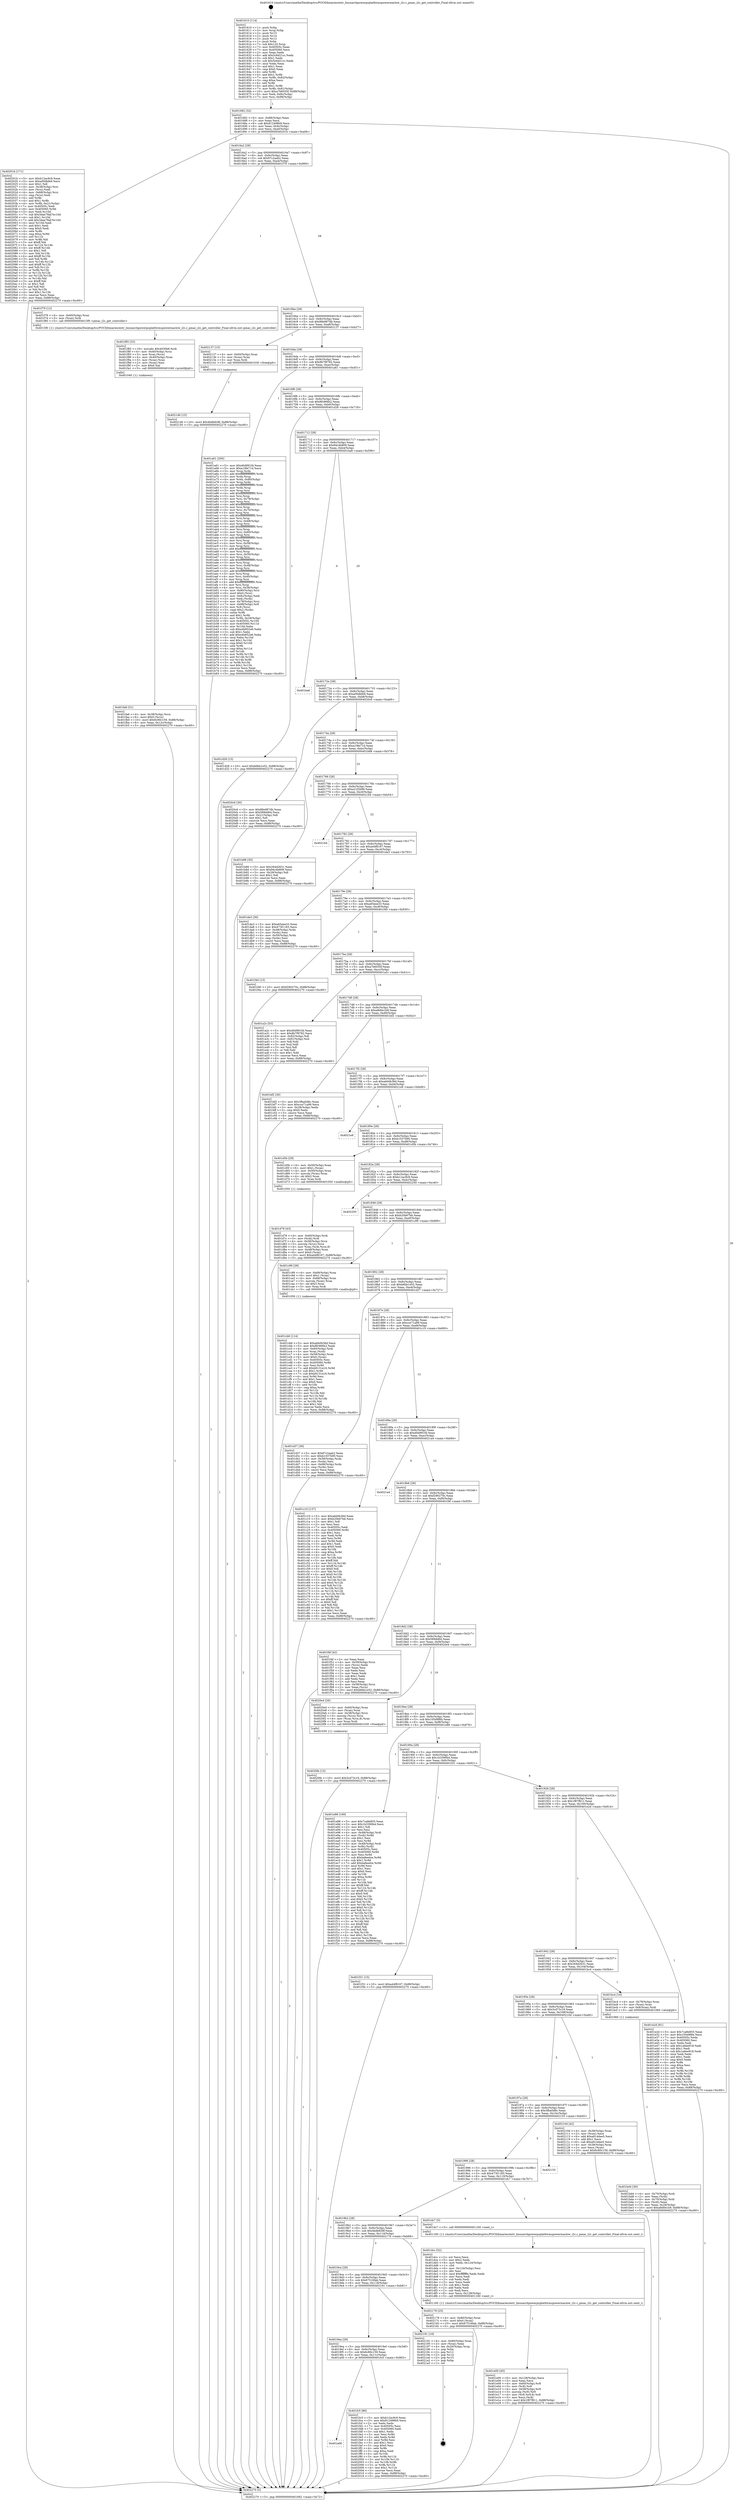 digraph "0x401610" {
  label = "0x401610 (/mnt/c/Users/mathe/Desktop/tcc/POCII/binaries/extr_linuxarchpowerpcplatformspowermaclow_i2c.c_pmac_i2c_get_controller_Final-ollvm.out::main(0))"
  labelloc = "t"
  node[shape=record]

  Entry [label="",width=0.3,height=0.3,shape=circle,fillcolor=black,style=filled]
  "0x401682" [label="{
     0x401682 [32]\l
     | [instrs]\l
     &nbsp;&nbsp;0x401682 \<+6\>: mov -0x88(%rbp),%eax\l
     &nbsp;&nbsp;0x401688 \<+2\>: mov %eax,%ecx\l
     &nbsp;&nbsp;0x40168a \<+6\>: sub $0x812498b9,%ecx\l
     &nbsp;&nbsp;0x401690 \<+6\>: mov %eax,-0x9c(%rbp)\l
     &nbsp;&nbsp;0x401696 \<+6\>: mov %ecx,-0xa0(%rbp)\l
     &nbsp;&nbsp;0x40169c \<+6\>: je 000000000040201b \<main+0xa0b\>\l
  }"]
  "0x40201b" [label="{
     0x40201b [171]\l
     | [instrs]\l
     &nbsp;&nbsp;0x40201b \<+5\>: mov $0xb12ac9c9,%eax\l
     &nbsp;&nbsp;0x402020 \<+5\>: mov $0xa00dbfe9,%ecx\l
     &nbsp;&nbsp;0x402025 \<+2\>: mov $0x1,%dl\l
     &nbsp;&nbsp;0x402027 \<+4\>: mov -0x38(%rbp),%rsi\l
     &nbsp;&nbsp;0x40202b \<+2\>: mov (%rsi),%edi\l
     &nbsp;&nbsp;0x40202d \<+4\>: mov -0x68(%rbp),%rsi\l
     &nbsp;&nbsp;0x402031 \<+2\>: cmp (%rsi),%edi\l
     &nbsp;&nbsp;0x402033 \<+4\>: setl %r8b\l
     &nbsp;&nbsp;0x402037 \<+4\>: and $0x1,%r8b\l
     &nbsp;&nbsp;0x40203b \<+4\>: mov %r8b,-0x21(%rbp)\l
     &nbsp;&nbsp;0x40203f \<+7\>: mov 0x40505c,%edi\l
     &nbsp;&nbsp;0x402046 \<+8\>: mov 0x405060,%r9d\l
     &nbsp;&nbsp;0x40204e \<+3\>: mov %edi,%r10d\l
     &nbsp;&nbsp;0x402051 \<+7\>: sub $0x3dae78af,%r10d\l
     &nbsp;&nbsp;0x402058 \<+4\>: sub $0x1,%r10d\l
     &nbsp;&nbsp;0x40205c \<+7\>: add $0x3dae78af,%r10d\l
     &nbsp;&nbsp;0x402063 \<+4\>: imul %r10d,%edi\l
     &nbsp;&nbsp;0x402067 \<+3\>: and $0x1,%edi\l
     &nbsp;&nbsp;0x40206a \<+3\>: cmp $0x0,%edi\l
     &nbsp;&nbsp;0x40206d \<+4\>: sete %r8b\l
     &nbsp;&nbsp;0x402071 \<+4\>: cmp $0xa,%r9d\l
     &nbsp;&nbsp;0x402075 \<+4\>: setl %r11b\l
     &nbsp;&nbsp;0x402079 \<+3\>: mov %r8b,%bl\l
     &nbsp;&nbsp;0x40207c \<+3\>: xor $0xff,%bl\l
     &nbsp;&nbsp;0x40207f \<+3\>: mov %r11b,%r14b\l
     &nbsp;&nbsp;0x402082 \<+4\>: xor $0xff,%r14b\l
     &nbsp;&nbsp;0x402086 \<+3\>: xor $0x1,%dl\l
     &nbsp;&nbsp;0x402089 \<+3\>: mov %bl,%r15b\l
     &nbsp;&nbsp;0x40208c \<+4\>: and $0xff,%r15b\l
     &nbsp;&nbsp;0x402090 \<+3\>: and %dl,%r8b\l
     &nbsp;&nbsp;0x402093 \<+3\>: mov %r14b,%r12b\l
     &nbsp;&nbsp;0x402096 \<+4\>: and $0xff,%r12b\l
     &nbsp;&nbsp;0x40209a \<+3\>: and %dl,%r11b\l
     &nbsp;&nbsp;0x40209d \<+3\>: or %r8b,%r15b\l
     &nbsp;&nbsp;0x4020a0 \<+3\>: or %r11b,%r12b\l
     &nbsp;&nbsp;0x4020a3 \<+3\>: xor %r12b,%r15b\l
     &nbsp;&nbsp;0x4020a6 \<+3\>: or %r14b,%bl\l
     &nbsp;&nbsp;0x4020a9 \<+3\>: xor $0xff,%bl\l
     &nbsp;&nbsp;0x4020ac \<+3\>: or $0x1,%dl\l
     &nbsp;&nbsp;0x4020af \<+2\>: and %dl,%bl\l
     &nbsp;&nbsp;0x4020b1 \<+3\>: or %bl,%r15b\l
     &nbsp;&nbsp;0x4020b4 \<+4\>: test $0x1,%r15b\l
     &nbsp;&nbsp;0x4020b8 \<+3\>: cmovne %ecx,%eax\l
     &nbsp;&nbsp;0x4020bb \<+6\>: mov %eax,-0x88(%rbp)\l
     &nbsp;&nbsp;0x4020c1 \<+5\>: jmp 0000000000402270 \<main+0xc60\>\l
  }"]
  "0x4016a2" [label="{
     0x4016a2 [28]\l
     | [instrs]\l
     &nbsp;&nbsp;0x4016a2 \<+5\>: jmp 00000000004016a7 \<main+0x97\>\l
     &nbsp;&nbsp;0x4016a7 \<+6\>: mov -0x9c(%rbp),%eax\l
     &nbsp;&nbsp;0x4016ad \<+5\>: sub $0x87c2aab2,%eax\l
     &nbsp;&nbsp;0x4016b2 \<+6\>: mov %eax,-0xa4(%rbp)\l
     &nbsp;&nbsp;0x4016b8 \<+6\>: je 0000000000401f79 \<main+0x969\>\l
  }"]
  Exit [label="",width=0.3,height=0.3,shape=circle,fillcolor=black,style=filled,peripheries=2]
  "0x401f79" [label="{
     0x401f79 [12]\l
     | [instrs]\l
     &nbsp;&nbsp;0x401f79 \<+4\>: mov -0x60(%rbp),%rax\l
     &nbsp;&nbsp;0x401f7d \<+3\>: mov (%rax),%rdi\l
     &nbsp;&nbsp;0x401f80 \<+5\>: call 00000000004015f0 \<pmac_i2c_get_controller\>\l
     | [calls]\l
     &nbsp;&nbsp;0x4015f0 \{1\} (/mnt/c/Users/mathe/Desktop/tcc/POCII/binaries/extr_linuxarchpowerpcplatformspowermaclow_i2c.c_pmac_i2c_get_controller_Final-ollvm.out::pmac_i2c_get_controller)\l
  }"]
  "0x4016be" [label="{
     0x4016be [28]\l
     | [instrs]\l
     &nbsp;&nbsp;0x4016be \<+5\>: jmp 00000000004016c3 \<main+0xb3\>\l
     &nbsp;&nbsp;0x4016c3 \<+6\>: mov -0x9c(%rbp),%eax\l
     &nbsp;&nbsp;0x4016c9 \<+5\>: sub $0x88e987db,%eax\l
     &nbsp;&nbsp;0x4016ce \<+6\>: mov %eax,-0xa8(%rbp)\l
     &nbsp;&nbsp;0x4016d4 \<+6\>: je 0000000000402137 \<main+0xb27\>\l
  }"]
  "0x402146" [label="{
     0x402146 [15]\l
     | [instrs]\l
     &nbsp;&nbsp;0x402146 \<+10\>: movl $0x4bdb828f,-0x88(%rbp)\l
     &nbsp;&nbsp;0x402150 \<+5\>: jmp 0000000000402270 \<main+0xc60\>\l
  }"]
  "0x402137" [label="{
     0x402137 [15]\l
     | [instrs]\l
     &nbsp;&nbsp;0x402137 \<+4\>: mov -0x60(%rbp),%rax\l
     &nbsp;&nbsp;0x40213b \<+3\>: mov (%rax),%rax\l
     &nbsp;&nbsp;0x40213e \<+3\>: mov %rax,%rdi\l
     &nbsp;&nbsp;0x402141 \<+5\>: call 0000000000401030 \<free@plt\>\l
     | [calls]\l
     &nbsp;&nbsp;0x401030 \{1\} (unknown)\l
  }"]
  "0x4016da" [label="{
     0x4016da [28]\l
     | [instrs]\l
     &nbsp;&nbsp;0x4016da \<+5\>: jmp 00000000004016df \<main+0xcf\>\l
     &nbsp;&nbsp;0x4016df \<+6\>: mov -0x9c(%rbp),%eax\l
     &nbsp;&nbsp;0x4016e5 \<+5\>: sub $0x8b7f9782,%eax\l
     &nbsp;&nbsp;0x4016ea \<+6\>: mov %eax,-0xac(%rbp)\l
     &nbsp;&nbsp;0x4016f0 \<+6\>: je 0000000000401a61 \<main+0x451\>\l
  }"]
  "0x4020fe" [label="{
     0x4020fe [15]\l
     | [instrs]\l
     &nbsp;&nbsp;0x4020fe \<+10\>: movl $0x3cd73c19,-0x88(%rbp)\l
     &nbsp;&nbsp;0x402108 \<+5\>: jmp 0000000000402270 \<main+0xc60\>\l
  }"]
  "0x401a61" [label="{
     0x401a61 [295]\l
     | [instrs]\l
     &nbsp;&nbsp;0x401a61 \<+5\>: mov $0xd0d991fd,%eax\l
     &nbsp;&nbsp;0x401a66 \<+5\>: mov $0xa19fe71d,%ecx\l
     &nbsp;&nbsp;0x401a6b \<+3\>: mov %rsp,%rdx\l
     &nbsp;&nbsp;0x401a6e \<+4\>: add $0xfffffffffffffff0,%rdx\l
     &nbsp;&nbsp;0x401a72 \<+3\>: mov %rdx,%rsp\l
     &nbsp;&nbsp;0x401a75 \<+4\>: mov %rdx,-0x80(%rbp)\l
     &nbsp;&nbsp;0x401a79 \<+3\>: mov %rsp,%rdx\l
     &nbsp;&nbsp;0x401a7c \<+4\>: add $0xfffffffffffffff0,%rdx\l
     &nbsp;&nbsp;0x401a80 \<+3\>: mov %rdx,%rsp\l
     &nbsp;&nbsp;0x401a83 \<+3\>: mov %rsp,%rsi\l
     &nbsp;&nbsp;0x401a86 \<+4\>: add $0xfffffffffffffff0,%rsi\l
     &nbsp;&nbsp;0x401a8a \<+3\>: mov %rsi,%rsp\l
     &nbsp;&nbsp;0x401a8d \<+4\>: mov %rsi,-0x78(%rbp)\l
     &nbsp;&nbsp;0x401a91 \<+3\>: mov %rsp,%rsi\l
     &nbsp;&nbsp;0x401a94 \<+4\>: add $0xfffffffffffffff0,%rsi\l
     &nbsp;&nbsp;0x401a98 \<+3\>: mov %rsi,%rsp\l
     &nbsp;&nbsp;0x401a9b \<+4\>: mov %rsi,-0x70(%rbp)\l
     &nbsp;&nbsp;0x401a9f \<+3\>: mov %rsp,%rsi\l
     &nbsp;&nbsp;0x401aa2 \<+4\>: add $0xfffffffffffffff0,%rsi\l
     &nbsp;&nbsp;0x401aa6 \<+3\>: mov %rsi,%rsp\l
     &nbsp;&nbsp;0x401aa9 \<+4\>: mov %rsi,-0x68(%rbp)\l
     &nbsp;&nbsp;0x401aad \<+3\>: mov %rsp,%rsi\l
     &nbsp;&nbsp;0x401ab0 \<+4\>: add $0xfffffffffffffff0,%rsi\l
     &nbsp;&nbsp;0x401ab4 \<+3\>: mov %rsi,%rsp\l
     &nbsp;&nbsp;0x401ab7 \<+4\>: mov %rsi,-0x60(%rbp)\l
     &nbsp;&nbsp;0x401abb \<+3\>: mov %rsp,%rsi\l
     &nbsp;&nbsp;0x401abe \<+4\>: add $0xfffffffffffffff0,%rsi\l
     &nbsp;&nbsp;0x401ac2 \<+3\>: mov %rsi,%rsp\l
     &nbsp;&nbsp;0x401ac5 \<+4\>: mov %rsi,-0x58(%rbp)\l
     &nbsp;&nbsp;0x401ac9 \<+3\>: mov %rsp,%rsi\l
     &nbsp;&nbsp;0x401acc \<+4\>: add $0xfffffffffffffff0,%rsi\l
     &nbsp;&nbsp;0x401ad0 \<+3\>: mov %rsi,%rsp\l
     &nbsp;&nbsp;0x401ad3 \<+4\>: mov %rsi,-0x50(%rbp)\l
     &nbsp;&nbsp;0x401ad7 \<+3\>: mov %rsp,%rsi\l
     &nbsp;&nbsp;0x401ada \<+4\>: add $0xfffffffffffffff0,%rsi\l
     &nbsp;&nbsp;0x401ade \<+3\>: mov %rsi,%rsp\l
     &nbsp;&nbsp;0x401ae1 \<+4\>: mov %rsi,-0x48(%rbp)\l
     &nbsp;&nbsp;0x401ae5 \<+3\>: mov %rsp,%rsi\l
     &nbsp;&nbsp;0x401ae8 \<+4\>: add $0xfffffffffffffff0,%rsi\l
     &nbsp;&nbsp;0x401aec \<+3\>: mov %rsi,%rsp\l
     &nbsp;&nbsp;0x401aef \<+4\>: mov %rsi,-0x40(%rbp)\l
     &nbsp;&nbsp;0x401af3 \<+3\>: mov %rsp,%rsi\l
     &nbsp;&nbsp;0x401af6 \<+4\>: add $0xfffffffffffffff0,%rsi\l
     &nbsp;&nbsp;0x401afa \<+3\>: mov %rsi,%rsp\l
     &nbsp;&nbsp;0x401afd \<+4\>: mov %rsi,-0x38(%rbp)\l
     &nbsp;&nbsp;0x401b01 \<+4\>: mov -0x80(%rbp),%rsi\l
     &nbsp;&nbsp;0x401b05 \<+6\>: movl $0x0,(%rsi)\l
     &nbsp;&nbsp;0x401b0b \<+6\>: mov -0x8c(%rbp),%edi\l
     &nbsp;&nbsp;0x401b11 \<+2\>: mov %edi,(%rdx)\l
     &nbsp;&nbsp;0x401b13 \<+4\>: mov -0x78(%rbp),%rsi\l
     &nbsp;&nbsp;0x401b17 \<+7\>: mov -0x98(%rbp),%r8\l
     &nbsp;&nbsp;0x401b1e \<+3\>: mov %r8,(%rsi)\l
     &nbsp;&nbsp;0x401b21 \<+3\>: cmpl $0x2,(%rdx)\l
     &nbsp;&nbsp;0x401b24 \<+4\>: setne %r9b\l
     &nbsp;&nbsp;0x401b28 \<+4\>: and $0x1,%r9b\l
     &nbsp;&nbsp;0x401b2c \<+4\>: mov %r9b,-0x29(%rbp)\l
     &nbsp;&nbsp;0x401b30 \<+8\>: mov 0x40505c,%r10d\l
     &nbsp;&nbsp;0x401b38 \<+8\>: mov 0x405060,%r11d\l
     &nbsp;&nbsp;0x401b40 \<+3\>: mov %r10d,%ebx\l
     &nbsp;&nbsp;0x401b43 \<+6\>: sub $0xe4b852e6,%ebx\l
     &nbsp;&nbsp;0x401b49 \<+3\>: sub $0x1,%ebx\l
     &nbsp;&nbsp;0x401b4c \<+6\>: add $0xe4b852e6,%ebx\l
     &nbsp;&nbsp;0x401b52 \<+4\>: imul %ebx,%r10d\l
     &nbsp;&nbsp;0x401b56 \<+4\>: and $0x1,%r10d\l
     &nbsp;&nbsp;0x401b5a \<+4\>: cmp $0x0,%r10d\l
     &nbsp;&nbsp;0x401b5e \<+4\>: sete %r9b\l
     &nbsp;&nbsp;0x401b62 \<+4\>: cmp $0xa,%r11d\l
     &nbsp;&nbsp;0x401b66 \<+4\>: setl %r14b\l
     &nbsp;&nbsp;0x401b6a \<+3\>: mov %r9b,%r15b\l
     &nbsp;&nbsp;0x401b6d \<+3\>: and %r14b,%r15b\l
     &nbsp;&nbsp;0x401b70 \<+3\>: xor %r14b,%r9b\l
     &nbsp;&nbsp;0x401b73 \<+3\>: or %r9b,%r15b\l
     &nbsp;&nbsp;0x401b76 \<+4\>: test $0x1,%r15b\l
     &nbsp;&nbsp;0x401b7a \<+3\>: cmovne %ecx,%eax\l
     &nbsp;&nbsp;0x401b7d \<+6\>: mov %eax,-0x88(%rbp)\l
     &nbsp;&nbsp;0x401b83 \<+5\>: jmp 0000000000402270 \<main+0xc60\>\l
  }"]
  "0x4016f6" [label="{
     0x4016f6 [28]\l
     | [instrs]\l
     &nbsp;&nbsp;0x4016f6 \<+5\>: jmp 00000000004016fb \<main+0xeb\>\l
     &nbsp;&nbsp;0x4016fb \<+6\>: mov -0x9c(%rbp),%eax\l
     &nbsp;&nbsp;0x401701 \<+5\>: sub $0x8fc966b2,%eax\l
     &nbsp;&nbsp;0x401706 \<+6\>: mov %eax,-0xb0(%rbp)\l
     &nbsp;&nbsp;0x40170c \<+6\>: je 0000000000401d28 \<main+0x718\>\l
  }"]
  "0x401a06" [label="{
     0x401a06\l
  }", style=dashed]
  "0x401d28" [label="{
     0x401d28 [15]\l
     | [instrs]\l
     &nbsp;&nbsp;0x401d28 \<+10\>: movl $0xb6bb1e52,-0x88(%rbp)\l
     &nbsp;&nbsp;0x401d32 \<+5\>: jmp 0000000000402270 \<main+0xc60\>\l
  }"]
  "0x401712" [label="{
     0x401712 [28]\l
     | [instrs]\l
     &nbsp;&nbsp;0x401712 \<+5\>: jmp 0000000000401717 \<main+0x107\>\l
     &nbsp;&nbsp;0x401717 \<+6\>: mov -0x9c(%rbp),%eax\l
     &nbsp;&nbsp;0x40171d \<+5\>: sub $0x94c4b809,%eax\l
     &nbsp;&nbsp;0x401722 \<+6\>: mov %eax,-0xb4(%rbp)\l
     &nbsp;&nbsp;0x401728 \<+6\>: je 0000000000401ba6 \<main+0x596\>\l
  }"]
  "0x401fc5" [label="{
     0x401fc5 [86]\l
     | [instrs]\l
     &nbsp;&nbsp;0x401fc5 \<+5\>: mov $0xb12ac9c9,%eax\l
     &nbsp;&nbsp;0x401fca \<+5\>: mov $0x812498b9,%ecx\l
     &nbsp;&nbsp;0x401fcf \<+2\>: xor %edx,%edx\l
     &nbsp;&nbsp;0x401fd1 \<+7\>: mov 0x40505c,%esi\l
     &nbsp;&nbsp;0x401fd8 \<+7\>: mov 0x405060,%edi\l
     &nbsp;&nbsp;0x401fdf \<+3\>: sub $0x1,%edx\l
     &nbsp;&nbsp;0x401fe2 \<+3\>: mov %esi,%r8d\l
     &nbsp;&nbsp;0x401fe5 \<+3\>: add %edx,%r8d\l
     &nbsp;&nbsp;0x401fe8 \<+4\>: imul %r8d,%esi\l
     &nbsp;&nbsp;0x401fec \<+3\>: and $0x1,%esi\l
     &nbsp;&nbsp;0x401fef \<+3\>: cmp $0x0,%esi\l
     &nbsp;&nbsp;0x401ff2 \<+4\>: sete %r9b\l
     &nbsp;&nbsp;0x401ff6 \<+3\>: cmp $0xa,%edi\l
     &nbsp;&nbsp;0x401ff9 \<+4\>: setl %r10b\l
     &nbsp;&nbsp;0x401ffd \<+3\>: mov %r9b,%r11b\l
     &nbsp;&nbsp;0x402000 \<+3\>: and %r10b,%r11b\l
     &nbsp;&nbsp;0x402003 \<+3\>: xor %r10b,%r9b\l
     &nbsp;&nbsp;0x402006 \<+3\>: or %r9b,%r11b\l
     &nbsp;&nbsp;0x402009 \<+4\>: test $0x1,%r11b\l
     &nbsp;&nbsp;0x40200d \<+3\>: cmovne %ecx,%eax\l
     &nbsp;&nbsp;0x402010 \<+6\>: mov %eax,-0x88(%rbp)\l
     &nbsp;&nbsp;0x402016 \<+5\>: jmp 0000000000402270 \<main+0xc60\>\l
  }"]
  "0x401ba6" [label="{
     0x401ba6\l
  }", style=dashed]
  "0x40172e" [label="{
     0x40172e [28]\l
     | [instrs]\l
     &nbsp;&nbsp;0x40172e \<+5\>: jmp 0000000000401733 \<main+0x123\>\l
     &nbsp;&nbsp;0x401733 \<+6\>: mov -0x9c(%rbp),%eax\l
     &nbsp;&nbsp;0x401739 \<+5\>: sub $0xa00dbfe9,%eax\l
     &nbsp;&nbsp;0x40173e \<+6\>: mov %eax,-0xb8(%rbp)\l
     &nbsp;&nbsp;0x401744 \<+6\>: je 00000000004020c6 \<main+0xab6\>\l
  }"]
  "0x4019ea" [label="{
     0x4019ea [28]\l
     | [instrs]\l
     &nbsp;&nbsp;0x4019ea \<+5\>: jmp 00000000004019ef \<main+0x3df\>\l
     &nbsp;&nbsp;0x4019ef \<+6\>: mov -0x9c(%rbp),%eax\l
     &nbsp;&nbsp;0x4019f5 \<+5\>: sub $0x6c80c159,%eax\l
     &nbsp;&nbsp;0x4019fa \<+6\>: mov %eax,-0x11c(%rbp)\l
     &nbsp;&nbsp;0x401a00 \<+6\>: je 0000000000401fc5 \<main+0x9b5\>\l
  }"]
  "0x4020c6" [label="{
     0x4020c6 [30]\l
     | [instrs]\l
     &nbsp;&nbsp;0x4020c6 \<+5\>: mov $0x88e987db,%eax\l
     &nbsp;&nbsp;0x4020cb \<+5\>: mov $0x589dd64,%ecx\l
     &nbsp;&nbsp;0x4020d0 \<+3\>: mov -0x21(%rbp),%dl\l
     &nbsp;&nbsp;0x4020d3 \<+3\>: test $0x1,%dl\l
     &nbsp;&nbsp;0x4020d6 \<+3\>: cmovne %ecx,%eax\l
     &nbsp;&nbsp;0x4020d9 \<+6\>: mov %eax,-0x88(%rbp)\l
     &nbsp;&nbsp;0x4020df \<+5\>: jmp 0000000000402270 \<main+0xc60\>\l
  }"]
  "0x40174a" [label="{
     0x40174a [28]\l
     | [instrs]\l
     &nbsp;&nbsp;0x40174a \<+5\>: jmp 000000000040174f \<main+0x13f\>\l
     &nbsp;&nbsp;0x40174f \<+6\>: mov -0x9c(%rbp),%eax\l
     &nbsp;&nbsp;0x401755 \<+5\>: sub $0xa19fe71d,%eax\l
     &nbsp;&nbsp;0x40175a \<+6\>: mov %eax,-0xbc(%rbp)\l
     &nbsp;&nbsp;0x401760 \<+6\>: je 0000000000401b88 \<main+0x578\>\l
  }"]
  "0x402191" [label="{
     0x402191 [19]\l
     | [instrs]\l
     &nbsp;&nbsp;0x402191 \<+4\>: mov -0x80(%rbp),%rax\l
     &nbsp;&nbsp;0x402195 \<+2\>: mov (%rax),%eax\l
     &nbsp;&nbsp;0x402197 \<+4\>: lea -0x20(%rbp),%rsp\l
     &nbsp;&nbsp;0x40219b \<+1\>: pop %rbx\l
     &nbsp;&nbsp;0x40219c \<+2\>: pop %r12\l
     &nbsp;&nbsp;0x40219e \<+2\>: pop %r14\l
     &nbsp;&nbsp;0x4021a0 \<+2\>: pop %r15\l
     &nbsp;&nbsp;0x4021a2 \<+1\>: pop %rbp\l
     &nbsp;&nbsp;0x4021a3 \<+1\>: ret\l
  }"]
  "0x401b88" [label="{
     0x401b88 [30]\l
     | [instrs]\l
     &nbsp;&nbsp;0x401b88 \<+5\>: mov $0x264d2631,%eax\l
     &nbsp;&nbsp;0x401b8d \<+5\>: mov $0x94c4b809,%ecx\l
     &nbsp;&nbsp;0x401b92 \<+3\>: mov -0x29(%rbp),%dl\l
     &nbsp;&nbsp;0x401b95 \<+3\>: test $0x1,%dl\l
     &nbsp;&nbsp;0x401b98 \<+3\>: cmovne %ecx,%eax\l
     &nbsp;&nbsp;0x401b9b \<+6\>: mov %eax,-0x88(%rbp)\l
     &nbsp;&nbsp;0x401ba1 \<+5\>: jmp 0000000000402270 \<main+0xc60\>\l
  }"]
  "0x401766" [label="{
     0x401766 [28]\l
     | [instrs]\l
     &nbsp;&nbsp;0x401766 \<+5\>: jmp 000000000040176b \<main+0x15b\>\l
     &nbsp;&nbsp;0x40176b \<+6\>: mov -0x9c(%rbp),%eax\l
     &nbsp;&nbsp;0x401771 \<+5\>: sub $0xa21f2b99,%eax\l
     &nbsp;&nbsp;0x401776 \<+6\>: mov %eax,-0xc0(%rbp)\l
     &nbsp;&nbsp;0x40177c \<+6\>: je 0000000000402164 \<main+0xb54\>\l
  }"]
  "0x4019ce" [label="{
     0x4019ce [28]\l
     | [instrs]\l
     &nbsp;&nbsp;0x4019ce \<+5\>: jmp 00000000004019d3 \<main+0x3c3\>\l
     &nbsp;&nbsp;0x4019d3 \<+6\>: mov -0x9c(%rbp),%eax\l
     &nbsp;&nbsp;0x4019d9 \<+5\>: sub $0x67516fab,%eax\l
     &nbsp;&nbsp;0x4019de \<+6\>: mov %eax,-0x118(%rbp)\l
     &nbsp;&nbsp;0x4019e4 \<+6\>: je 0000000000402191 \<main+0xb81\>\l
  }"]
  "0x402164" [label="{
     0x402164\l
  }", style=dashed]
  "0x401782" [label="{
     0x401782 [28]\l
     | [instrs]\l
     &nbsp;&nbsp;0x401782 \<+5\>: jmp 0000000000401787 \<main+0x177\>\l
     &nbsp;&nbsp;0x401787 \<+6\>: mov -0x9c(%rbp),%eax\l
     &nbsp;&nbsp;0x40178d \<+5\>: sub $0xa44f8167,%eax\l
     &nbsp;&nbsp;0x401792 \<+6\>: mov %eax,-0xc4(%rbp)\l
     &nbsp;&nbsp;0x401798 \<+6\>: je 0000000000401da3 \<main+0x793\>\l
  }"]
  "0x402178" [label="{
     0x402178 [25]\l
     | [instrs]\l
     &nbsp;&nbsp;0x402178 \<+4\>: mov -0x80(%rbp),%rax\l
     &nbsp;&nbsp;0x40217c \<+6\>: movl $0x0,(%rax)\l
     &nbsp;&nbsp;0x402182 \<+10\>: movl $0x67516fab,-0x88(%rbp)\l
     &nbsp;&nbsp;0x40218c \<+5\>: jmp 0000000000402270 \<main+0xc60\>\l
  }"]
  "0x401da3" [label="{
     0x401da3 [36]\l
     | [instrs]\l
     &nbsp;&nbsp;0x401da3 \<+5\>: mov $0xa65eee33,%eax\l
     &nbsp;&nbsp;0x401da8 \<+5\>: mov $0x473f1183,%ecx\l
     &nbsp;&nbsp;0x401dad \<+4\>: mov -0x48(%rbp),%rdx\l
     &nbsp;&nbsp;0x401db1 \<+2\>: mov (%rdx),%esi\l
     &nbsp;&nbsp;0x401db3 \<+4\>: mov -0x50(%rbp),%rdx\l
     &nbsp;&nbsp;0x401db7 \<+2\>: cmp (%rdx),%esi\l
     &nbsp;&nbsp;0x401db9 \<+3\>: cmovl %ecx,%eax\l
     &nbsp;&nbsp;0x401dbc \<+6\>: mov %eax,-0x88(%rbp)\l
     &nbsp;&nbsp;0x401dc2 \<+5\>: jmp 0000000000402270 \<main+0xc60\>\l
  }"]
  "0x40179e" [label="{
     0x40179e [28]\l
     | [instrs]\l
     &nbsp;&nbsp;0x40179e \<+5\>: jmp 00000000004017a3 \<main+0x193\>\l
     &nbsp;&nbsp;0x4017a3 \<+6\>: mov -0x9c(%rbp),%eax\l
     &nbsp;&nbsp;0x4017a9 \<+5\>: sub $0xa65eee33,%eax\l
     &nbsp;&nbsp;0x4017ae \<+6\>: mov %eax,-0xc8(%rbp)\l
     &nbsp;&nbsp;0x4017b4 \<+6\>: je 0000000000401f40 \<main+0x930\>\l
  }"]
  "0x401fa6" [label="{
     0x401fa6 [31]\l
     | [instrs]\l
     &nbsp;&nbsp;0x401fa6 \<+4\>: mov -0x38(%rbp),%rcx\l
     &nbsp;&nbsp;0x401faa \<+6\>: movl $0x0,(%rcx)\l
     &nbsp;&nbsp;0x401fb0 \<+10\>: movl $0x6c80c159,-0x88(%rbp)\l
     &nbsp;&nbsp;0x401fba \<+6\>: mov %eax,-0x12c(%rbp)\l
     &nbsp;&nbsp;0x401fc0 \<+5\>: jmp 0000000000402270 \<main+0xc60\>\l
  }"]
  "0x401f40" [label="{
     0x401f40 [15]\l
     | [instrs]\l
     &nbsp;&nbsp;0x401f40 \<+10\>: movl $0xf290270c,-0x88(%rbp)\l
     &nbsp;&nbsp;0x401f4a \<+5\>: jmp 0000000000402270 \<main+0xc60\>\l
  }"]
  "0x4017ba" [label="{
     0x4017ba [28]\l
     | [instrs]\l
     &nbsp;&nbsp;0x4017ba \<+5\>: jmp 00000000004017bf \<main+0x1af\>\l
     &nbsp;&nbsp;0x4017bf \<+6\>: mov -0x9c(%rbp),%eax\l
     &nbsp;&nbsp;0x4017c5 \<+5\>: sub $0xa7b6035f,%eax\l
     &nbsp;&nbsp;0x4017ca \<+6\>: mov %eax,-0xcc(%rbp)\l
     &nbsp;&nbsp;0x4017d0 \<+6\>: je 0000000000401a2c \<main+0x41c\>\l
  }"]
  "0x401f85" [label="{
     0x401f85 [33]\l
     | [instrs]\l
     &nbsp;&nbsp;0x401f85 \<+10\>: movabs $0x4030b6,%rdi\l
     &nbsp;&nbsp;0x401f8f \<+4\>: mov -0x40(%rbp),%rcx\l
     &nbsp;&nbsp;0x401f93 \<+3\>: mov %rax,(%rcx)\l
     &nbsp;&nbsp;0x401f96 \<+4\>: mov -0x40(%rbp),%rax\l
     &nbsp;&nbsp;0x401f9a \<+3\>: mov (%rax),%rax\l
     &nbsp;&nbsp;0x401f9d \<+2\>: mov (%rax),%esi\l
     &nbsp;&nbsp;0x401f9f \<+2\>: mov $0x0,%al\l
     &nbsp;&nbsp;0x401fa1 \<+5\>: call 0000000000401040 \<printf@plt\>\l
     | [calls]\l
     &nbsp;&nbsp;0x401040 \{1\} (unknown)\l
  }"]
  "0x401a2c" [label="{
     0x401a2c [53]\l
     | [instrs]\l
     &nbsp;&nbsp;0x401a2c \<+5\>: mov $0xd0d991fd,%eax\l
     &nbsp;&nbsp;0x401a31 \<+5\>: mov $0x8b7f9782,%ecx\l
     &nbsp;&nbsp;0x401a36 \<+6\>: mov -0x82(%rbp),%dl\l
     &nbsp;&nbsp;0x401a3c \<+7\>: mov -0x81(%rbp),%sil\l
     &nbsp;&nbsp;0x401a43 \<+3\>: mov %dl,%dil\l
     &nbsp;&nbsp;0x401a46 \<+3\>: and %sil,%dil\l
     &nbsp;&nbsp;0x401a49 \<+3\>: xor %sil,%dl\l
     &nbsp;&nbsp;0x401a4c \<+3\>: or %dl,%dil\l
     &nbsp;&nbsp;0x401a4f \<+4\>: test $0x1,%dil\l
     &nbsp;&nbsp;0x401a53 \<+3\>: cmovne %ecx,%eax\l
     &nbsp;&nbsp;0x401a56 \<+6\>: mov %eax,-0x88(%rbp)\l
     &nbsp;&nbsp;0x401a5c \<+5\>: jmp 0000000000402270 \<main+0xc60\>\l
  }"]
  "0x4017d6" [label="{
     0x4017d6 [28]\l
     | [instrs]\l
     &nbsp;&nbsp;0x4017d6 \<+5\>: jmp 00000000004017db \<main+0x1cb\>\l
     &nbsp;&nbsp;0x4017db \<+6\>: mov -0x9c(%rbp),%eax\l
     &nbsp;&nbsp;0x4017e1 \<+5\>: sub $0xa8d0e1b9,%eax\l
     &nbsp;&nbsp;0x4017e6 \<+6\>: mov %eax,-0xd0(%rbp)\l
     &nbsp;&nbsp;0x4017ec \<+6\>: je 0000000000401bf2 \<main+0x5e2\>\l
  }"]
  "0x402270" [label="{
     0x402270 [5]\l
     | [instrs]\l
     &nbsp;&nbsp;0x402270 \<+5\>: jmp 0000000000401682 \<main+0x72\>\l
  }"]
  "0x401610" [label="{
     0x401610 [114]\l
     | [instrs]\l
     &nbsp;&nbsp;0x401610 \<+1\>: push %rbp\l
     &nbsp;&nbsp;0x401611 \<+3\>: mov %rsp,%rbp\l
     &nbsp;&nbsp;0x401614 \<+2\>: push %r15\l
     &nbsp;&nbsp;0x401616 \<+2\>: push %r14\l
     &nbsp;&nbsp;0x401618 \<+2\>: push %r12\l
     &nbsp;&nbsp;0x40161a \<+1\>: push %rbx\l
     &nbsp;&nbsp;0x40161b \<+7\>: sub $0x120,%rsp\l
     &nbsp;&nbsp;0x401622 \<+7\>: mov 0x40505c,%eax\l
     &nbsp;&nbsp;0x401629 \<+7\>: mov 0x405060,%ecx\l
     &nbsp;&nbsp;0x401630 \<+2\>: mov %eax,%edx\l
     &nbsp;&nbsp;0x401632 \<+6\>: add $0x5c6d21cc,%edx\l
     &nbsp;&nbsp;0x401638 \<+3\>: sub $0x1,%edx\l
     &nbsp;&nbsp;0x40163b \<+6\>: sub $0x5c6d21cc,%edx\l
     &nbsp;&nbsp;0x401641 \<+3\>: imul %edx,%eax\l
     &nbsp;&nbsp;0x401644 \<+3\>: and $0x1,%eax\l
     &nbsp;&nbsp;0x401647 \<+3\>: cmp $0x0,%eax\l
     &nbsp;&nbsp;0x40164a \<+4\>: sete %r8b\l
     &nbsp;&nbsp;0x40164e \<+4\>: and $0x1,%r8b\l
     &nbsp;&nbsp;0x401652 \<+7\>: mov %r8b,-0x82(%rbp)\l
     &nbsp;&nbsp;0x401659 \<+3\>: cmp $0xa,%ecx\l
     &nbsp;&nbsp;0x40165c \<+4\>: setl %r8b\l
     &nbsp;&nbsp;0x401660 \<+4\>: and $0x1,%r8b\l
     &nbsp;&nbsp;0x401664 \<+7\>: mov %r8b,-0x81(%rbp)\l
     &nbsp;&nbsp;0x40166b \<+10\>: movl $0xa7b6035f,-0x88(%rbp)\l
     &nbsp;&nbsp;0x401675 \<+6\>: mov %edi,-0x8c(%rbp)\l
     &nbsp;&nbsp;0x40167b \<+7\>: mov %rsi,-0x98(%rbp)\l
  }"]
  "0x401e00" [label="{
     0x401e00 [45]\l
     | [instrs]\l
     &nbsp;&nbsp;0x401e00 \<+6\>: mov -0x128(%rbp),%ecx\l
     &nbsp;&nbsp;0x401e06 \<+3\>: imul %eax,%ecx\l
     &nbsp;&nbsp;0x401e09 \<+4\>: mov -0x60(%rbp),%r8\l
     &nbsp;&nbsp;0x401e0d \<+3\>: mov (%r8),%r8\l
     &nbsp;&nbsp;0x401e10 \<+4\>: mov -0x58(%rbp),%r9\l
     &nbsp;&nbsp;0x401e14 \<+3\>: movslq (%r9),%r9\l
     &nbsp;&nbsp;0x401e17 \<+4\>: mov (%r8,%r9,8),%r8\l
     &nbsp;&nbsp;0x401e1b \<+3\>: mov %ecx,(%r8)\l
     &nbsp;&nbsp;0x401e1e \<+10\>: movl $0x1f87f811,-0x88(%rbp)\l
     &nbsp;&nbsp;0x401e28 \<+5\>: jmp 0000000000402270 \<main+0xc60\>\l
  }"]
  "0x401dcc" [label="{
     0x401dcc [52]\l
     | [instrs]\l
     &nbsp;&nbsp;0x401dcc \<+2\>: xor %ecx,%ecx\l
     &nbsp;&nbsp;0x401dce \<+5\>: mov $0x2,%edx\l
     &nbsp;&nbsp;0x401dd3 \<+6\>: mov %edx,-0x124(%rbp)\l
     &nbsp;&nbsp;0x401dd9 \<+1\>: cltd\l
     &nbsp;&nbsp;0x401dda \<+6\>: mov -0x124(%rbp),%esi\l
     &nbsp;&nbsp;0x401de0 \<+2\>: idiv %esi\l
     &nbsp;&nbsp;0x401de2 \<+6\>: imul $0xfffffffe,%edx,%edx\l
     &nbsp;&nbsp;0x401de8 \<+2\>: mov %ecx,%edi\l
     &nbsp;&nbsp;0x401dea \<+2\>: sub %edx,%edi\l
     &nbsp;&nbsp;0x401dec \<+2\>: mov %ecx,%edx\l
     &nbsp;&nbsp;0x401dee \<+3\>: sub $0x1,%edx\l
     &nbsp;&nbsp;0x401df1 \<+2\>: add %edx,%edi\l
     &nbsp;&nbsp;0x401df3 \<+2\>: sub %edi,%ecx\l
     &nbsp;&nbsp;0x401df5 \<+6\>: mov %ecx,-0x128(%rbp)\l
     &nbsp;&nbsp;0x401dfb \<+5\>: call 0000000000401160 \<next_i\>\l
     | [calls]\l
     &nbsp;&nbsp;0x401160 \{1\} (/mnt/c/Users/mathe/Desktop/tcc/POCII/binaries/extr_linuxarchpowerpcplatformspowermaclow_i2c.c_pmac_i2c_get_controller_Final-ollvm.out::next_i)\l
  }"]
  "0x401bf2" [label="{
     0x401bf2 [30]\l
     | [instrs]\l
     &nbsp;&nbsp;0x401bf2 \<+5\>: mov $0x3fba0d8c,%eax\l
     &nbsp;&nbsp;0x401bf7 \<+5\>: mov $0xcce71a99,%ecx\l
     &nbsp;&nbsp;0x401bfc \<+3\>: mov -0x28(%rbp),%edx\l
     &nbsp;&nbsp;0x401bff \<+3\>: cmp $0x0,%edx\l
     &nbsp;&nbsp;0x401c02 \<+3\>: cmove %ecx,%eax\l
     &nbsp;&nbsp;0x401c05 \<+6\>: mov %eax,-0x88(%rbp)\l
     &nbsp;&nbsp;0x401c0b \<+5\>: jmp 0000000000402270 \<main+0xc60\>\l
  }"]
  "0x4017f2" [label="{
     0x4017f2 [28]\l
     | [instrs]\l
     &nbsp;&nbsp;0x4017f2 \<+5\>: jmp 00000000004017f7 \<main+0x1e7\>\l
     &nbsp;&nbsp;0x4017f7 \<+6\>: mov -0x9c(%rbp),%eax\l
     &nbsp;&nbsp;0x4017fd \<+5\>: sub $0xabb0b36d,%eax\l
     &nbsp;&nbsp;0x401802 \<+6\>: mov %eax,-0xd4(%rbp)\l
     &nbsp;&nbsp;0x401808 \<+6\>: je 00000000004021e9 \<main+0xbd9\>\l
  }"]
  "0x4019b2" [label="{
     0x4019b2 [28]\l
     | [instrs]\l
     &nbsp;&nbsp;0x4019b2 \<+5\>: jmp 00000000004019b7 \<main+0x3a7\>\l
     &nbsp;&nbsp;0x4019b7 \<+6\>: mov -0x9c(%rbp),%eax\l
     &nbsp;&nbsp;0x4019bd \<+5\>: sub $0x4bdb828f,%eax\l
     &nbsp;&nbsp;0x4019c2 \<+6\>: mov %eax,-0x114(%rbp)\l
     &nbsp;&nbsp;0x4019c8 \<+6\>: je 0000000000402178 \<main+0xb68\>\l
  }"]
  "0x4021e9" [label="{
     0x4021e9\l
  }", style=dashed]
  "0x40180e" [label="{
     0x40180e [28]\l
     | [instrs]\l
     &nbsp;&nbsp;0x40180e \<+5\>: jmp 0000000000401813 \<main+0x203\>\l
     &nbsp;&nbsp;0x401813 \<+6\>: mov -0x9c(%rbp),%eax\l
     &nbsp;&nbsp;0x401819 \<+5\>: sub $0xb1037b90,%eax\l
     &nbsp;&nbsp;0x40181e \<+6\>: mov %eax,-0xd8(%rbp)\l
     &nbsp;&nbsp;0x401824 \<+6\>: je 0000000000401d5b \<main+0x74b\>\l
  }"]
  "0x401dc7" [label="{
     0x401dc7 [5]\l
     | [instrs]\l
     &nbsp;&nbsp;0x401dc7 \<+5\>: call 0000000000401160 \<next_i\>\l
     | [calls]\l
     &nbsp;&nbsp;0x401160 \{1\} (/mnt/c/Users/mathe/Desktop/tcc/POCII/binaries/extr_linuxarchpowerpcplatformspowermaclow_i2c.c_pmac_i2c_get_controller_Final-ollvm.out::next_i)\l
  }"]
  "0x401d5b" [label="{
     0x401d5b [29]\l
     | [instrs]\l
     &nbsp;&nbsp;0x401d5b \<+4\>: mov -0x50(%rbp),%rax\l
     &nbsp;&nbsp;0x401d5f \<+6\>: movl $0x1,(%rax)\l
     &nbsp;&nbsp;0x401d65 \<+4\>: mov -0x50(%rbp),%rax\l
     &nbsp;&nbsp;0x401d69 \<+3\>: movslq (%rax),%rax\l
     &nbsp;&nbsp;0x401d6c \<+4\>: shl $0x2,%rax\l
     &nbsp;&nbsp;0x401d70 \<+3\>: mov %rax,%rdi\l
     &nbsp;&nbsp;0x401d73 \<+5\>: call 0000000000401050 \<malloc@plt\>\l
     | [calls]\l
     &nbsp;&nbsp;0x401050 \{1\} (unknown)\l
  }"]
  "0x40182a" [label="{
     0x40182a [28]\l
     | [instrs]\l
     &nbsp;&nbsp;0x40182a \<+5\>: jmp 000000000040182f \<main+0x21f\>\l
     &nbsp;&nbsp;0x40182f \<+6\>: mov -0x9c(%rbp),%eax\l
     &nbsp;&nbsp;0x401835 \<+5\>: sub $0xb12ac9c9,%eax\l
     &nbsp;&nbsp;0x40183a \<+6\>: mov %eax,-0xdc(%rbp)\l
     &nbsp;&nbsp;0x401840 \<+6\>: je 0000000000402250 \<main+0xc40\>\l
  }"]
  "0x401996" [label="{
     0x401996 [28]\l
     | [instrs]\l
     &nbsp;&nbsp;0x401996 \<+5\>: jmp 000000000040199b \<main+0x38b\>\l
     &nbsp;&nbsp;0x40199b \<+6\>: mov -0x9c(%rbp),%eax\l
     &nbsp;&nbsp;0x4019a1 \<+5\>: sub $0x473f1183,%eax\l
     &nbsp;&nbsp;0x4019a6 \<+6\>: mov %eax,-0x110(%rbp)\l
     &nbsp;&nbsp;0x4019ac \<+6\>: je 0000000000401dc7 \<main+0x7b7\>\l
  }"]
  "0x402250" [label="{
     0x402250\l
  }", style=dashed]
  "0x401846" [label="{
     0x401846 [28]\l
     | [instrs]\l
     &nbsp;&nbsp;0x401846 \<+5\>: jmp 000000000040184b \<main+0x23b\>\l
     &nbsp;&nbsp;0x40184b \<+6\>: mov -0x9c(%rbp),%eax\l
     &nbsp;&nbsp;0x401851 \<+5\>: sub $0xb20b67bb,%eax\l
     &nbsp;&nbsp;0x401856 \<+6\>: mov %eax,-0xe0(%rbp)\l
     &nbsp;&nbsp;0x40185c \<+6\>: je 0000000000401c99 \<main+0x689\>\l
  }"]
  "0x402155" [label="{
     0x402155\l
  }", style=dashed]
  "0x401c99" [label="{
     0x401c99 [29]\l
     | [instrs]\l
     &nbsp;&nbsp;0x401c99 \<+4\>: mov -0x68(%rbp),%rax\l
     &nbsp;&nbsp;0x401c9d \<+6\>: movl $0x1,(%rax)\l
     &nbsp;&nbsp;0x401ca3 \<+4\>: mov -0x68(%rbp),%rax\l
     &nbsp;&nbsp;0x401ca7 \<+3\>: movslq (%rax),%rax\l
     &nbsp;&nbsp;0x401caa \<+4\>: shl $0x3,%rax\l
     &nbsp;&nbsp;0x401cae \<+3\>: mov %rax,%rdi\l
     &nbsp;&nbsp;0x401cb1 \<+5\>: call 0000000000401050 \<malloc@plt\>\l
     | [calls]\l
     &nbsp;&nbsp;0x401050 \{1\} (unknown)\l
  }"]
  "0x401862" [label="{
     0x401862 [28]\l
     | [instrs]\l
     &nbsp;&nbsp;0x401862 \<+5\>: jmp 0000000000401867 \<main+0x257\>\l
     &nbsp;&nbsp;0x401867 \<+6\>: mov -0x9c(%rbp),%eax\l
     &nbsp;&nbsp;0x40186d \<+5\>: sub $0xb6bb1e52,%eax\l
     &nbsp;&nbsp;0x401872 \<+6\>: mov %eax,-0xe4(%rbp)\l
     &nbsp;&nbsp;0x401878 \<+6\>: je 0000000000401d37 \<main+0x727\>\l
  }"]
  "0x40197a" [label="{
     0x40197a [28]\l
     | [instrs]\l
     &nbsp;&nbsp;0x40197a \<+5\>: jmp 000000000040197f \<main+0x36f\>\l
     &nbsp;&nbsp;0x40197f \<+6\>: mov -0x9c(%rbp),%eax\l
     &nbsp;&nbsp;0x401985 \<+5\>: sub $0x3fba0d8c,%eax\l
     &nbsp;&nbsp;0x40198a \<+6\>: mov %eax,-0x10c(%rbp)\l
     &nbsp;&nbsp;0x401990 \<+6\>: je 0000000000402155 \<main+0xb45\>\l
  }"]
  "0x401d37" [label="{
     0x401d37 [36]\l
     | [instrs]\l
     &nbsp;&nbsp;0x401d37 \<+5\>: mov $0x87c2aab2,%eax\l
     &nbsp;&nbsp;0x401d3c \<+5\>: mov $0xb1037b90,%ecx\l
     &nbsp;&nbsp;0x401d41 \<+4\>: mov -0x58(%rbp),%rdx\l
     &nbsp;&nbsp;0x401d45 \<+2\>: mov (%rdx),%esi\l
     &nbsp;&nbsp;0x401d47 \<+4\>: mov -0x68(%rbp),%rdx\l
     &nbsp;&nbsp;0x401d4b \<+2\>: cmp (%rdx),%esi\l
     &nbsp;&nbsp;0x401d4d \<+3\>: cmovl %ecx,%eax\l
     &nbsp;&nbsp;0x401d50 \<+6\>: mov %eax,-0x88(%rbp)\l
     &nbsp;&nbsp;0x401d56 \<+5\>: jmp 0000000000402270 \<main+0xc60\>\l
  }"]
  "0x40187e" [label="{
     0x40187e [28]\l
     | [instrs]\l
     &nbsp;&nbsp;0x40187e \<+5\>: jmp 0000000000401883 \<main+0x273\>\l
     &nbsp;&nbsp;0x401883 \<+6\>: mov -0x9c(%rbp),%eax\l
     &nbsp;&nbsp;0x401889 \<+5\>: sub $0xcce71a99,%eax\l
     &nbsp;&nbsp;0x40188e \<+6\>: mov %eax,-0xe8(%rbp)\l
     &nbsp;&nbsp;0x401894 \<+6\>: je 0000000000401c10 \<main+0x600\>\l
  }"]
  "0x40210d" [label="{
     0x40210d [42]\l
     | [instrs]\l
     &nbsp;&nbsp;0x40210d \<+4\>: mov -0x38(%rbp),%rax\l
     &nbsp;&nbsp;0x402111 \<+2\>: mov (%rax),%ecx\l
     &nbsp;&nbsp;0x402113 \<+6\>: add $0xa914dee5,%ecx\l
     &nbsp;&nbsp;0x402119 \<+3\>: add $0x1,%ecx\l
     &nbsp;&nbsp;0x40211c \<+6\>: sub $0xa914dee5,%ecx\l
     &nbsp;&nbsp;0x402122 \<+4\>: mov -0x38(%rbp),%rax\l
     &nbsp;&nbsp;0x402126 \<+2\>: mov %ecx,(%rax)\l
     &nbsp;&nbsp;0x402128 \<+10\>: movl $0x6c80c159,-0x88(%rbp)\l
     &nbsp;&nbsp;0x402132 \<+5\>: jmp 0000000000402270 \<main+0xc60\>\l
  }"]
  "0x401c10" [label="{
     0x401c10 [137]\l
     | [instrs]\l
     &nbsp;&nbsp;0x401c10 \<+5\>: mov $0xabb0b36d,%eax\l
     &nbsp;&nbsp;0x401c15 \<+5\>: mov $0xb20b67bb,%ecx\l
     &nbsp;&nbsp;0x401c1a \<+2\>: mov $0x1,%dl\l
     &nbsp;&nbsp;0x401c1c \<+2\>: xor %esi,%esi\l
     &nbsp;&nbsp;0x401c1e \<+7\>: mov 0x40505c,%edi\l
     &nbsp;&nbsp;0x401c25 \<+8\>: mov 0x405060,%r8d\l
     &nbsp;&nbsp;0x401c2d \<+3\>: sub $0x1,%esi\l
     &nbsp;&nbsp;0x401c30 \<+3\>: mov %edi,%r9d\l
     &nbsp;&nbsp;0x401c33 \<+3\>: add %esi,%r9d\l
     &nbsp;&nbsp;0x401c36 \<+4\>: imul %r9d,%edi\l
     &nbsp;&nbsp;0x401c3a \<+3\>: and $0x1,%edi\l
     &nbsp;&nbsp;0x401c3d \<+3\>: cmp $0x0,%edi\l
     &nbsp;&nbsp;0x401c40 \<+4\>: sete %r10b\l
     &nbsp;&nbsp;0x401c44 \<+4\>: cmp $0xa,%r8d\l
     &nbsp;&nbsp;0x401c48 \<+4\>: setl %r11b\l
     &nbsp;&nbsp;0x401c4c \<+3\>: mov %r10b,%bl\l
     &nbsp;&nbsp;0x401c4f \<+3\>: xor $0xff,%bl\l
     &nbsp;&nbsp;0x401c52 \<+3\>: mov %r11b,%r14b\l
     &nbsp;&nbsp;0x401c55 \<+4\>: xor $0xff,%r14b\l
     &nbsp;&nbsp;0x401c59 \<+3\>: xor $0x0,%dl\l
     &nbsp;&nbsp;0x401c5c \<+3\>: mov %bl,%r15b\l
     &nbsp;&nbsp;0x401c5f \<+4\>: and $0x0,%r15b\l
     &nbsp;&nbsp;0x401c63 \<+3\>: and %dl,%r10b\l
     &nbsp;&nbsp;0x401c66 \<+3\>: mov %r14b,%r12b\l
     &nbsp;&nbsp;0x401c69 \<+4\>: and $0x0,%r12b\l
     &nbsp;&nbsp;0x401c6d \<+3\>: and %dl,%r11b\l
     &nbsp;&nbsp;0x401c70 \<+3\>: or %r10b,%r15b\l
     &nbsp;&nbsp;0x401c73 \<+3\>: or %r11b,%r12b\l
     &nbsp;&nbsp;0x401c76 \<+3\>: xor %r12b,%r15b\l
     &nbsp;&nbsp;0x401c79 \<+3\>: or %r14b,%bl\l
     &nbsp;&nbsp;0x401c7c \<+3\>: xor $0xff,%bl\l
     &nbsp;&nbsp;0x401c7f \<+3\>: or $0x0,%dl\l
     &nbsp;&nbsp;0x401c82 \<+2\>: and %dl,%bl\l
     &nbsp;&nbsp;0x401c84 \<+3\>: or %bl,%r15b\l
     &nbsp;&nbsp;0x401c87 \<+4\>: test $0x1,%r15b\l
     &nbsp;&nbsp;0x401c8b \<+3\>: cmovne %ecx,%eax\l
     &nbsp;&nbsp;0x401c8e \<+6\>: mov %eax,-0x88(%rbp)\l
     &nbsp;&nbsp;0x401c94 \<+5\>: jmp 0000000000402270 \<main+0xc60\>\l
  }"]
  "0x40189a" [label="{
     0x40189a [28]\l
     | [instrs]\l
     &nbsp;&nbsp;0x40189a \<+5\>: jmp 000000000040189f \<main+0x28f\>\l
     &nbsp;&nbsp;0x40189f \<+6\>: mov -0x9c(%rbp),%eax\l
     &nbsp;&nbsp;0x4018a5 \<+5\>: sub $0xd0d991fd,%eax\l
     &nbsp;&nbsp;0x4018aa \<+6\>: mov %eax,-0xec(%rbp)\l
     &nbsp;&nbsp;0x4018b0 \<+6\>: je 00000000004021a4 \<main+0xb94\>\l
  }"]
  "0x401d78" [label="{
     0x401d78 [43]\l
     | [instrs]\l
     &nbsp;&nbsp;0x401d78 \<+4\>: mov -0x60(%rbp),%rdi\l
     &nbsp;&nbsp;0x401d7c \<+3\>: mov (%rdi),%rdi\l
     &nbsp;&nbsp;0x401d7f \<+4\>: mov -0x58(%rbp),%rcx\l
     &nbsp;&nbsp;0x401d83 \<+3\>: movslq (%rcx),%rcx\l
     &nbsp;&nbsp;0x401d86 \<+4\>: mov %rax,(%rdi,%rcx,8)\l
     &nbsp;&nbsp;0x401d8a \<+4\>: mov -0x48(%rbp),%rax\l
     &nbsp;&nbsp;0x401d8e \<+6\>: movl $0x0,(%rax)\l
     &nbsp;&nbsp;0x401d94 \<+10\>: movl $0xa44f8167,-0x88(%rbp)\l
     &nbsp;&nbsp;0x401d9e \<+5\>: jmp 0000000000402270 \<main+0xc60\>\l
  }"]
  "0x4021a4" [label="{
     0x4021a4\l
  }", style=dashed]
  "0x4018b6" [label="{
     0x4018b6 [28]\l
     | [instrs]\l
     &nbsp;&nbsp;0x4018b6 \<+5\>: jmp 00000000004018bb \<main+0x2ab\>\l
     &nbsp;&nbsp;0x4018bb \<+6\>: mov -0x9c(%rbp),%eax\l
     &nbsp;&nbsp;0x4018c1 \<+5\>: sub $0xf290270c,%eax\l
     &nbsp;&nbsp;0x4018c6 \<+6\>: mov %eax,-0xf0(%rbp)\l
     &nbsp;&nbsp;0x4018cc \<+6\>: je 0000000000401f4f \<main+0x93f\>\l
  }"]
  "0x401cb6" [label="{
     0x401cb6 [114]\l
     | [instrs]\l
     &nbsp;&nbsp;0x401cb6 \<+5\>: mov $0xabb0b36d,%ecx\l
     &nbsp;&nbsp;0x401cbb \<+5\>: mov $0x8fc966b2,%edx\l
     &nbsp;&nbsp;0x401cc0 \<+4\>: mov -0x60(%rbp),%rdi\l
     &nbsp;&nbsp;0x401cc4 \<+3\>: mov %rax,(%rdi)\l
     &nbsp;&nbsp;0x401cc7 \<+4\>: mov -0x58(%rbp),%rax\l
     &nbsp;&nbsp;0x401ccb \<+6\>: movl $0x0,(%rax)\l
     &nbsp;&nbsp;0x401cd1 \<+7\>: mov 0x40505c,%esi\l
     &nbsp;&nbsp;0x401cd8 \<+8\>: mov 0x405060,%r8d\l
     &nbsp;&nbsp;0x401ce0 \<+3\>: mov %esi,%r9d\l
     &nbsp;&nbsp;0x401ce3 \<+7\>: add $0xb9131e16,%r9d\l
     &nbsp;&nbsp;0x401cea \<+4\>: sub $0x1,%r9d\l
     &nbsp;&nbsp;0x401cee \<+7\>: sub $0xb9131e16,%r9d\l
     &nbsp;&nbsp;0x401cf5 \<+4\>: imul %r9d,%esi\l
     &nbsp;&nbsp;0x401cf9 \<+3\>: and $0x1,%esi\l
     &nbsp;&nbsp;0x401cfc \<+3\>: cmp $0x0,%esi\l
     &nbsp;&nbsp;0x401cff \<+4\>: sete %r10b\l
     &nbsp;&nbsp;0x401d03 \<+4\>: cmp $0xa,%r8d\l
     &nbsp;&nbsp;0x401d07 \<+4\>: setl %r11b\l
     &nbsp;&nbsp;0x401d0b \<+3\>: mov %r10b,%bl\l
     &nbsp;&nbsp;0x401d0e \<+3\>: and %r11b,%bl\l
     &nbsp;&nbsp;0x401d11 \<+3\>: xor %r11b,%r10b\l
     &nbsp;&nbsp;0x401d14 \<+3\>: or %r10b,%bl\l
     &nbsp;&nbsp;0x401d17 \<+3\>: test $0x1,%bl\l
     &nbsp;&nbsp;0x401d1a \<+3\>: cmovne %edx,%ecx\l
     &nbsp;&nbsp;0x401d1d \<+6\>: mov %ecx,-0x88(%rbp)\l
     &nbsp;&nbsp;0x401d23 \<+5\>: jmp 0000000000402270 \<main+0xc60\>\l
  }"]
  "0x401f4f" [label="{
     0x401f4f [42]\l
     | [instrs]\l
     &nbsp;&nbsp;0x401f4f \<+2\>: xor %eax,%eax\l
     &nbsp;&nbsp;0x401f51 \<+4\>: mov -0x58(%rbp),%rcx\l
     &nbsp;&nbsp;0x401f55 \<+2\>: mov (%rcx),%edx\l
     &nbsp;&nbsp;0x401f57 \<+2\>: mov %eax,%esi\l
     &nbsp;&nbsp;0x401f59 \<+2\>: sub %edx,%esi\l
     &nbsp;&nbsp;0x401f5b \<+2\>: mov %eax,%edx\l
     &nbsp;&nbsp;0x401f5d \<+3\>: sub $0x1,%edx\l
     &nbsp;&nbsp;0x401f60 \<+2\>: add %edx,%esi\l
     &nbsp;&nbsp;0x401f62 \<+2\>: sub %esi,%eax\l
     &nbsp;&nbsp;0x401f64 \<+4\>: mov -0x58(%rbp),%rcx\l
     &nbsp;&nbsp;0x401f68 \<+2\>: mov %eax,(%rcx)\l
     &nbsp;&nbsp;0x401f6a \<+10\>: movl $0xb6bb1e52,-0x88(%rbp)\l
     &nbsp;&nbsp;0x401f74 \<+5\>: jmp 0000000000402270 \<main+0xc60\>\l
  }"]
  "0x4018d2" [label="{
     0x4018d2 [28]\l
     | [instrs]\l
     &nbsp;&nbsp;0x4018d2 \<+5\>: jmp 00000000004018d7 \<main+0x2c7\>\l
     &nbsp;&nbsp;0x4018d7 \<+6\>: mov -0x9c(%rbp),%eax\l
     &nbsp;&nbsp;0x4018dd \<+5\>: sub $0x589dd64,%eax\l
     &nbsp;&nbsp;0x4018e2 \<+6\>: mov %eax,-0xf4(%rbp)\l
     &nbsp;&nbsp;0x4018e8 \<+6\>: je 00000000004020e4 \<main+0xad4\>\l
  }"]
  "0x401bd4" [label="{
     0x401bd4 [30]\l
     | [instrs]\l
     &nbsp;&nbsp;0x401bd4 \<+4\>: mov -0x70(%rbp),%rdi\l
     &nbsp;&nbsp;0x401bd8 \<+2\>: mov %eax,(%rdi)\l
     &nbsp;&nbsp;0x401bda \<+4\>: mov -0x70(%rbp),%rdi\l
     &nbsp;&nbsp;0x401bde \<+2\>: mov (%rdi),%eax\l
     &nbsp;&nbsp;0x401be0 \<+3\>: mov %eax,-0x28(%rbp)\l
     &nbsp;&nbsp;0x401be3 \<+10\>: movl $0xa8d0e1b9,-0x88(%rbp)\l
     &nbsp;&nbsp;0x401bed \<+5\>: jmp 0000000000402270 \<main+0xc60\>\l
  }"]
  "0x4020e4" [label="{
     0x4020e4 [26]\l
     | [instrs]\l
     &nbsp;&nbsp;0x4020e4 \<+4\>: mov -0x60(%rbp),%rax\l
     &nbsp;&nbsp;0x4020e8 \<+3\>: mov (%rax),%rax\l
     &nbsp;&nbsp;0x4020eb \<+4\>: mov -0x38(%rbp),%rcx\l
     &nbsp;&nbsp;0x4020ef \<+3\>: movslq (%rcx),%rcx\l
     &nbsp;&nbsp;0x4020f2 \<+4\>: mov (%rax,%rcx,8),%rax\l
     &nbsp;&nbsp;0x4020f6 \<+3\>: mov %rax,%rdi\l
     &nbsp;&nbsp;0x4020f9 \<+5\>: call 0000000000401030 \<free@plt\>\l
     | [calls]\l
     &nbsp;&nbsp;0x401030 \{1\} (unknown)\l
  }"]
  "0x4018ee" [label="{
     0x4018ee [28]\l
     | [instrs]\l
     &nbsp;&nbsp;0x4018ee \<+5\>: jmp 00000000004018f3 \<main+0x2e3\>\l
     &nbsp;&nbsp;0x4018f3 \<+6\>: mov -0x9c(%rbp),%eax\l
     &nbsp;&nbsp;0x4018f9 \<+5\>: sub $0x105d9f6b,%eax\l
     &nbsp;&nbsp;0x4018fe \<+6\>: mov %eax,-0xf8(%rbp)\l
     &nbsp;&nbsp;0x401904 \<+6\>: je 0000000000401e88 \<main+0x878\>\l
  }"]
  "0x40195e" [label="{
     0x40195e [28]\l
     | [instrs]\l
     &nbsp;&nbsp;0x40195e \<+5\>: jmp 0000000000401963 \<main+0x353\>\l
     &nbsp;&nbsp;0x401963 \<+6\>: mov -0x9c(%rbp),%eax\l
     &nbsp;&nbsp;0x401969 \<+5\>: sub $0x3cd73c19,%eax\l
     &nbsp;&nbsp;0x40196e \<+6\>: mov %eax,-0x108(%rbp)\l
     &nbsp;&nbsp;0x401974 \<+6\>: je 000000000040210d \<main+0xafd\>\l
  }"]
  "0x401e88" [label="{
     0x401e88 [169]\l
     | [instrs]\l
     &nbsp;&nbsp;0x401e88 \<+5\>: mov $0x7ca8e855,%eax\l
     &nbsp;&nbsp;0x401e8d \<+5\>: mov $0x1b3390b4,%ecx\l
     &nbsp;&nbsp;0x401e92 \<+2\>: mov $0x1,%dl\l
     &nbsp;&nbsp;0x401e94 \<+2\>: xor %esi,%esi\l
     &nbsp;&nbsp;0x401e96 \<+4\>: mov -0x48(%rbp),%rdi\l
     &nbsp;&nbsp;0x401e9a \<+3\>: mov (%rdi),%r8d\l
     &nbsp;&nbsp;0x401e9d \<+3\>: sub $0x1,%esi\l
     &nbsp;&nbsp;0x401ea0 \<+3\>: sub %esi,%r8d\l
     &nbsp;&nbsp;0x401ea3 \<+4\>: mov -0x48(%rbp),%rdi\l
     &nbsp;&nbsp;0x401ea7 \<+3\>: mov %r8d,(%rdi)\l
     &nbsp;&nbsp;0x401eaa \<+7\>: mov 0x40505c,%esi\l
     &nbsp;&nbsp;0x401eb1 \<+8\>: mov 0x405060,%r8d\l
     &nbsp;&nbsp;0x401eb9 \<+3\>: mov %esi,%r9d\l
     &nbsp;&nbsp;0x401ebc \<+7\>: sub $0xbafeedce,%r9d\l
     &nbsp;&nbsp;0x401ec3 \<+4\>: sub $0x1,%r9d\l
     &nbsp;&nbsp;0x401ec7 \<+7\>: add $0xbafeedce,%r9d\l
     &nbsp;&nbsp;0x401ece \<+4\>: imul %r9d,%esi\l
     &nbsp;&nbsp;0x401ed2 \<+3\>: and $0x1,%esi\l
     &nbsp;&nbsp;0x401ed5 \<+3\>: cmp $0x0,%esi\l
     &nbsp;&nbsp;0x401ed8 \<+4\>: sete %r10b\l
     &nbsp;&nbsp;0x401edc \<+4\>: cmp $0xa,%r8d\l
     &nbsp;&nbsp;0x401ee0 \<+4\>: setl %r11b\l
     &nbsp;&nbsp;0x401ee4 \<+3\>: mov %r10b,%bl\l
     &nbsp;&nbsp;0x401ee7 \<+3\>: xor $0xff,%bl\l
     &nbsp;&nbsp;0x401eea \<+3\>: mov %r11b,%r14b\l
     &nbsp;&nbsp;0x401eed \<+4\>: xor $0xff,%r14b\l
     &nbsp;&nbsp;0x401ef1 \<+3\>: xor $0x0,%dl\l
     &nbsp;&nbsp;0x401ef4 \<+3\>: mov %bl,%r15b\l
     &nbsp;&nbsp;0x401ef7 \<+4\>: and $0x0,%r15b\l
     &nbsp;&nbsp;0x401efb \<+3\>: and %dl,%r10b\l
     &nbsp;&nbsp;0x401efe \<+3\>: mov %r14b,%r12b\l
     &nbsp;&nbsp;0x401f01 \<+4\>: and $0x0,%r12b\l
     &nbsp;&nbsp;0x401f05 \<+3\>: and %dl,%r11b\l
     &nbsp;&nbsp;0x401f08 \<+3\>: or %r10b,%r15b\l
     &nbsp;&nbsp;0x401f0b \<+3\>: or %r11b,%r12b\l
     &nbsp;&nbsp;0x401f0e \<+3\>: xor %r12b,%r15b\l
     &nbsp;&nbsp;0x401f11 \<+3\>: or %r14b,%bl\l
     &nbsp;&nbsp;0x401f14 \<+3\>: xor $0xff,%bl\l
     &nbsp;&nbsp;0x401f17 \<+3\>: or $0x0,%dl\l
     &nbsp;&nbsp;0x401f1a \<+2\>: and %dl,%bl\l
     &nbsp;&nbsp;0x401f1c \<+3\>: or %bl,%r15b\l
     &nbsp;&nbsp;0x401f1f \<+4\>: test $0x1,%r15b\l
     &nbsp;&nbsp;0x401f23 \<+3\>: cmovne %ecx,%eax\l
     &nbsp;&nbsp;0x401f26 \<+6\>: mov %eax,-0x88(%rbp)\l
     &nbsp;&nbsp;0x401f2c \<+5\>: jmp 0000000000402270 \<main+0xc60\>\l
  }"]
  "0x40190a" [label="{
     0x40190a [28]\l
     | [instrs]\l
     &nbsp;&nbsp;0x40190a \<+5\>: jmp 000000000040190f \<main+0x2ff\>\l
     &nbsp;&nbsp;0x40190f \<+6\>: mov -0x9c(%rbp),%eax\l
     &nbsp;&nbsp;0x401915 \<+5\>: sub $0x1b3390b4,%eax\l
     &nbsp;&nbsp;0x40191a \<+6\>: mov %eax,-0xfc(%rbp)\l
     &nbsp;&nbsp;0x401920 \<+6\>: je 0000000000401f31 \<main+0x921\>\l
  }"]
  "0x401bc4" [label="{
     0x401bc4 [16]\l
     | [instrs]\l
     &nbsp;&nbsp;0x401bc4 \<+4\>: mov -0x78(%rbp),%rax\l
     &nbsp;&nbsp;0x401bc8 \<+3\>: mov (%rax),%rax\l
     &nbsp;&nbsp;0x401bcb \<+4\>: mov 0x8(%rax),%rdi\l
     &nbsp;&nbsp;0x401bcf \<+5\>: call 0000000000401060 \<atoi@plt\>\l
     | [calls]\l
     &nbsp;&nbsp;0x401060 \{1\} (unknown)\l
  }"]
  "0x401f31" [label="{
     0x401f31 [15]\l
     | [instrs]\l
     &nbsp;&nbsp;0x401f31 \<+10\>: movl $0xa44f8167,-0x88(%rbp)\l
     &nbsp;&nbsp;0x401f3b \<+5\>: jmp 0000000000402270 \<main+0xc60\>\l
  }"]
  "0x401926" [label="{
     0x401926 [28]\l
     | [instrs]\l
     &nbsp;&nbsp;0x401926 \<+5\>: jmp 000000000040192b \<main+0x31b\>\l
     &nbsp;&nbsp;0x40192b \<+6\>: mov -0x9c(%rbp),%eax\l
     &nbsp;&nbsp;0x401931 \<+5\>: sub $0x1f87f811,%eax\l
     &nbsp;&nbsp;0x401936 \<+6\>: mov %eax,-0x100(%rbp)\l
     &nbsp;&nbsp;0x40193c \<+6\>: je 0000000000401e2d \<main+0x81d\>\l
  }"]
  "0x401942" [label="{
     0x401942 [28]\l
     | [instrs]\l
     &nbsp;&nbsp;0x401942 \<+5\>: jmp 0000000000401947 \<main+0x337\>\l
     &nbsp;&nbsp;0x401947 \<+6\>: mov -0x9c(%rbp),%eax\l
     &nbsp;&nbsp;0x40194d \<+5\>: sub $0x264d2631,%eax\l
     &nbsp;&nbsp;0x401952 \<+6\>: mov %eax,-0x104(%rbp)\l
     &nbsp;&nbsp;0x401958 \<+6\>: je 0000000000401bc4 \<main+0x5b4\>\l
  }"]
  "0x401e2d" [label="{
     0x401e2d [91]\l
     | [instrs]\l
     &nbsp;&nbsp;0x401e2d \<+5\>: mov $0x7ca8e855,%eax\l
     &nbsp;&nbsp;0x401e32 \<+5\>: mov $0x105d9f6b,%ecx\l
     &nbsp;&nbsp;0x401e37 \<+7\>: mov 0x40505c,%edx\l
     &nbsp;&nbsp;0x401e3e \<+7\>: mov 0x405060,%esi\l
     &nbsp;&nbsp;0x401e45 \<+2\>: mov %edx,%edi\l
     &nbsp;&nbsp;0x401e47 \<+6\>: add $0x1a6ee918,%edi\l
     &nbsp;&nbsp;0x401e4d \<+3\>: sub $0x1,%edi\l
     &nbsp;&nbsp;0x401e50 \<+6\>: sub $0x1a6ee918,%edi\l
     &nbsp;&nbsp;0x401e56 \<+3\>: imul %edi,%edx\l
     &nbsp;&nbsp;0x401e59 \<+3\>: and $0x1,%edx\l
     &nbsp;&nbsp;0x401e5c \<+3\>: cmp $0x0,%edx\l
     &nbsp;&nbsp;0x401e5f \<+4\>: sete %r8b\l
     &nbsp;&nbsp;0x401e63 \<+3\>: cmp $0xa,%esi\l
     &nbsp;&nbsp;0x401e66 \<+4\>: setl %r9b\l
     &nbsp;&nbsp;0x401e6a \<+3\>: mov %r8b,%r10b\l
     &nbsp;&nbsp;0x401e6d \<+3\>: and %r9b,%r10b\l
     &nbsp;&nbsp;0x401e70 \<+3\>: xor %r9b,%r8b\l
     &nbsp;&nbsp;0x401e73 \<+3\>: or %r8b,%r10b\l
     &nbsp;&nbsp;0x401e76 \<+4\>: test $0x1,%r10b\l
     &nbsp;&nbsp;0x401e7a \<+3\>: cmovne %ecx,%eax\l
     &nbsp;&nbsp;0x401e7d \<+6\>: mov %eax,-0x88(%rbp)\l
     &nbsp;&nbsp;0x401e83 \<+5\>: jmp 0000000000402270 \<main+0xc60\>\l
  }"]
  Entry -> "0x401610" [label=" 1"]
  "0x401682" -> "0x40201b" [label=" 2"]
  "0x401682" -> "0x4016a2" [label=" 29"]
  "0x402191" -> Exit [label=" 1"]
  "0x4016a2" -> "0x401f79" [label=" 1"]
  "0x4016a2" -> "0x4016be" [label=" 28"]
  "0x402178" -> "0x402270" [label=" 1"]
  "0x4016be" -> "0x402137" [label=" 1"]
  "0x4016be" -> "0x4016da" [label=" 27"]
  "0x402146" -> "0x402270" [label=" 1"]
  "0x4016da" -> "0x401a61" [label=" 1"]
  "0x4016da" -> "0x4016f6" [label=" 26"]
  "0x402137" -> "0x402146" [label=" 1"]
  "0x4016f6" -> "0x401d28" [label=" 1"]
  "0x4016f6" -> "0x401712" [label=" 25"]
  "0x40210d" -> "0x402270" [label=" 1"]
  "0x401712" -> "0x401ba6" [label=" 0"]
  "0x401712" -> "0x40172e" [label=" 25"]
  "0x4020fe" -> "0x402270" [label=" 1"]
  "0x40172e" -> "0x4020c6" [label=" 2"]
  "0x40172e" -> "0x40174a" [label=" 23"]
  "0x4020c6" -> "0x402270" [label=" 2"]
  "0x40174a" -> "0x401b88" [label=" 1"]
  "0x40174a" -> "0x401766" [label=" 22"]
  "0x40201b" -> "0x402270" [label=" 2"]
  "0x401766" -> "0x402164" [label=" 0"]
  "0x401766" -> "0x401782" [label=" 22"]
  "0x4019ea" -> "0x401a06" [label=" 0"]
  "0x401782" -> "0x401da3" [label=" 2"]
  "0x401782" -> "0x40179e" [label=" 20"]
  "0x4019ea" -> "0x401fc5" [label=" 2"]
  "0x40179e" -> "0x401f40" [label=" 1"]
  "0x40179e" -> "0x4017ba" [label=" 19"]
  "0x4019ce" -> "0x4019ea" [label=" 2"]
  "0x4017ba" -> "0x401a2c" [label=" 1"]
  "0x4017ba" -> "0x4017d6" [label=" 18"]
  "0x401a2c" -> "0x402270" [label=" 1"]
  "0x401610" -> "0x401682" [label=" 1"]
  "0x402270" -> "0x401682" [label=" 30"]
  "0x4019ce" -> "0x402191" [label=" 1"]
  "0x401a61" -> "0x402270" [label=" 1"]
  "0x401b88" -> "0x402270" [label=" 1"]
  "0x401fc5" -> "0x402270" [label=" 2"]
  "0x4017d6" -> "0x401bf2" [label=" 1"]
  "0x4017d6" -> "0x4017f2" [label=" 17"]
  "0x4019b2" -> "0x4019ce" [label=" 3"]
  "0x4017f2" -> "0x4021e9" [label=" 0"]
  "0x4017f2" -> "0x40180e" [label=" 17"]
  "0x4019b2" -> "0x402178" [label=" 1"]
  "0x40180e" -> "0x401d5b" [label=" 1"]
  "0x40180e" -> "0x40182a" [label=" 16"]
  "0x4020e4" -> "0x4020fe" [label=" 1"]
  "0x40182a" -> "0x402250" [label=" 0"]
  "0x40182a" -> "0x401846" [label=" 16"]
  "0x401f85" -> "0x401fa6" [label=" 1"]
  "0x401846" -> "0x401c99" [label=" 1"]
  "0x401846" -> "0x401862" [label=" 15"]
  "0x401f79" -> "0x401f85" [label=" 1"]
  "0x401862" -> "0x401d37" [label=" 2"]
  "0x401862" -> "0x40187e" [label=" 13"]
  "0x401f40" -> "0x402270" [label=" 1"]
  "0x40187e" -> "0x401c10" [label=" 1"]
  "0x40187e" -> "0x40189a" [label=" 12"]
  "0x401f31" -> "0x402270" [label=" 1"]
  "0x40189a" -> "0x4021a4" [label=" 0"]
  "0x40189a" -> "0x4018b6" [label=" 12"]
  "0x401e2d" -> "0x402270" [label=" 1"]
  "0x4018b6" -> "0x401f4f" [label=" 1"]
  "0x4018b6" -> "0x4018d2" [label=" 11"]
  "0x401e00" -> "0x402270" [label=" 1"]
  "0x4018d2" -> "0x4020e4" [label=" 1"]
  "0x4018d2" -> "0x4018ee" [label=" 10"]
  "0x401dcc" -> "0x401e00" [label=" 1"]
  "0x4018ee" -> "0x401e88" [label=" 1"]
  "0x4018ee" -> "0x40190a" [label=" 9"]
  "0x401dc7" -> "0x401dcc" [label=" 1"]
  "0x40190a" -> "0x401f31" [label=" 1"]
  "0x40190a" -> "0x401926" [label=" 8"]
  "0x401996" -> "0x4019b2" [label=" 4"]
  "0x401926" -> "0x401e2d" [label=" 1"]
  "0x401926" -> "0x401942" [label=" 7"]
  "0x401996" -> "0x401dc7" [label=" 1"]
  "0x401942" -> "0x401bc4" [label=" 1"]
  "0x401942" -> "0x40195e" [label=" 6"]
  "0x401bc4" -> "0x401bd4" [label=" 1"]
  "0x401bd4" -> "0x402270" [label=" 1"]
  "0x401bf2" -> "0x402270" [label=" 1"]
  "0x401c10" -> "0x402270" [label=" 1"]
  "0x401c99" -> "0x401cb6" [label=" 1"]
  "0x401cb6" -> "0x402270" [label=" 1"]
  "0x401d28" -> "0x402270" [label=" 1"]
  "0x401d37" -> "0x402270" [label=" 2"]
  "0x401d5b" -> "0x401d78" [label=" 1"]
  "0x401d78" -> "0x402270" [label=" 1"]
  "0x401da3" -> "0x402270" [label=" 2"]
  "0x401e88" -> "0x402270" [label=" 1"]
  "0x40195e" -> "0x40210d" [label=" 1"]
  "0x40195e" -> "0x40197a" [label=" 5"]
  "0x401f4f" -> "0x402270" [label=" 1"]
  "0x40197a" -> "0x402155" [label=" 0"]
  "0x40197a" -> "0x401996" [label=" 5"]
  "0x401fa6" -> "0x402270" [label=" 1"]
}
